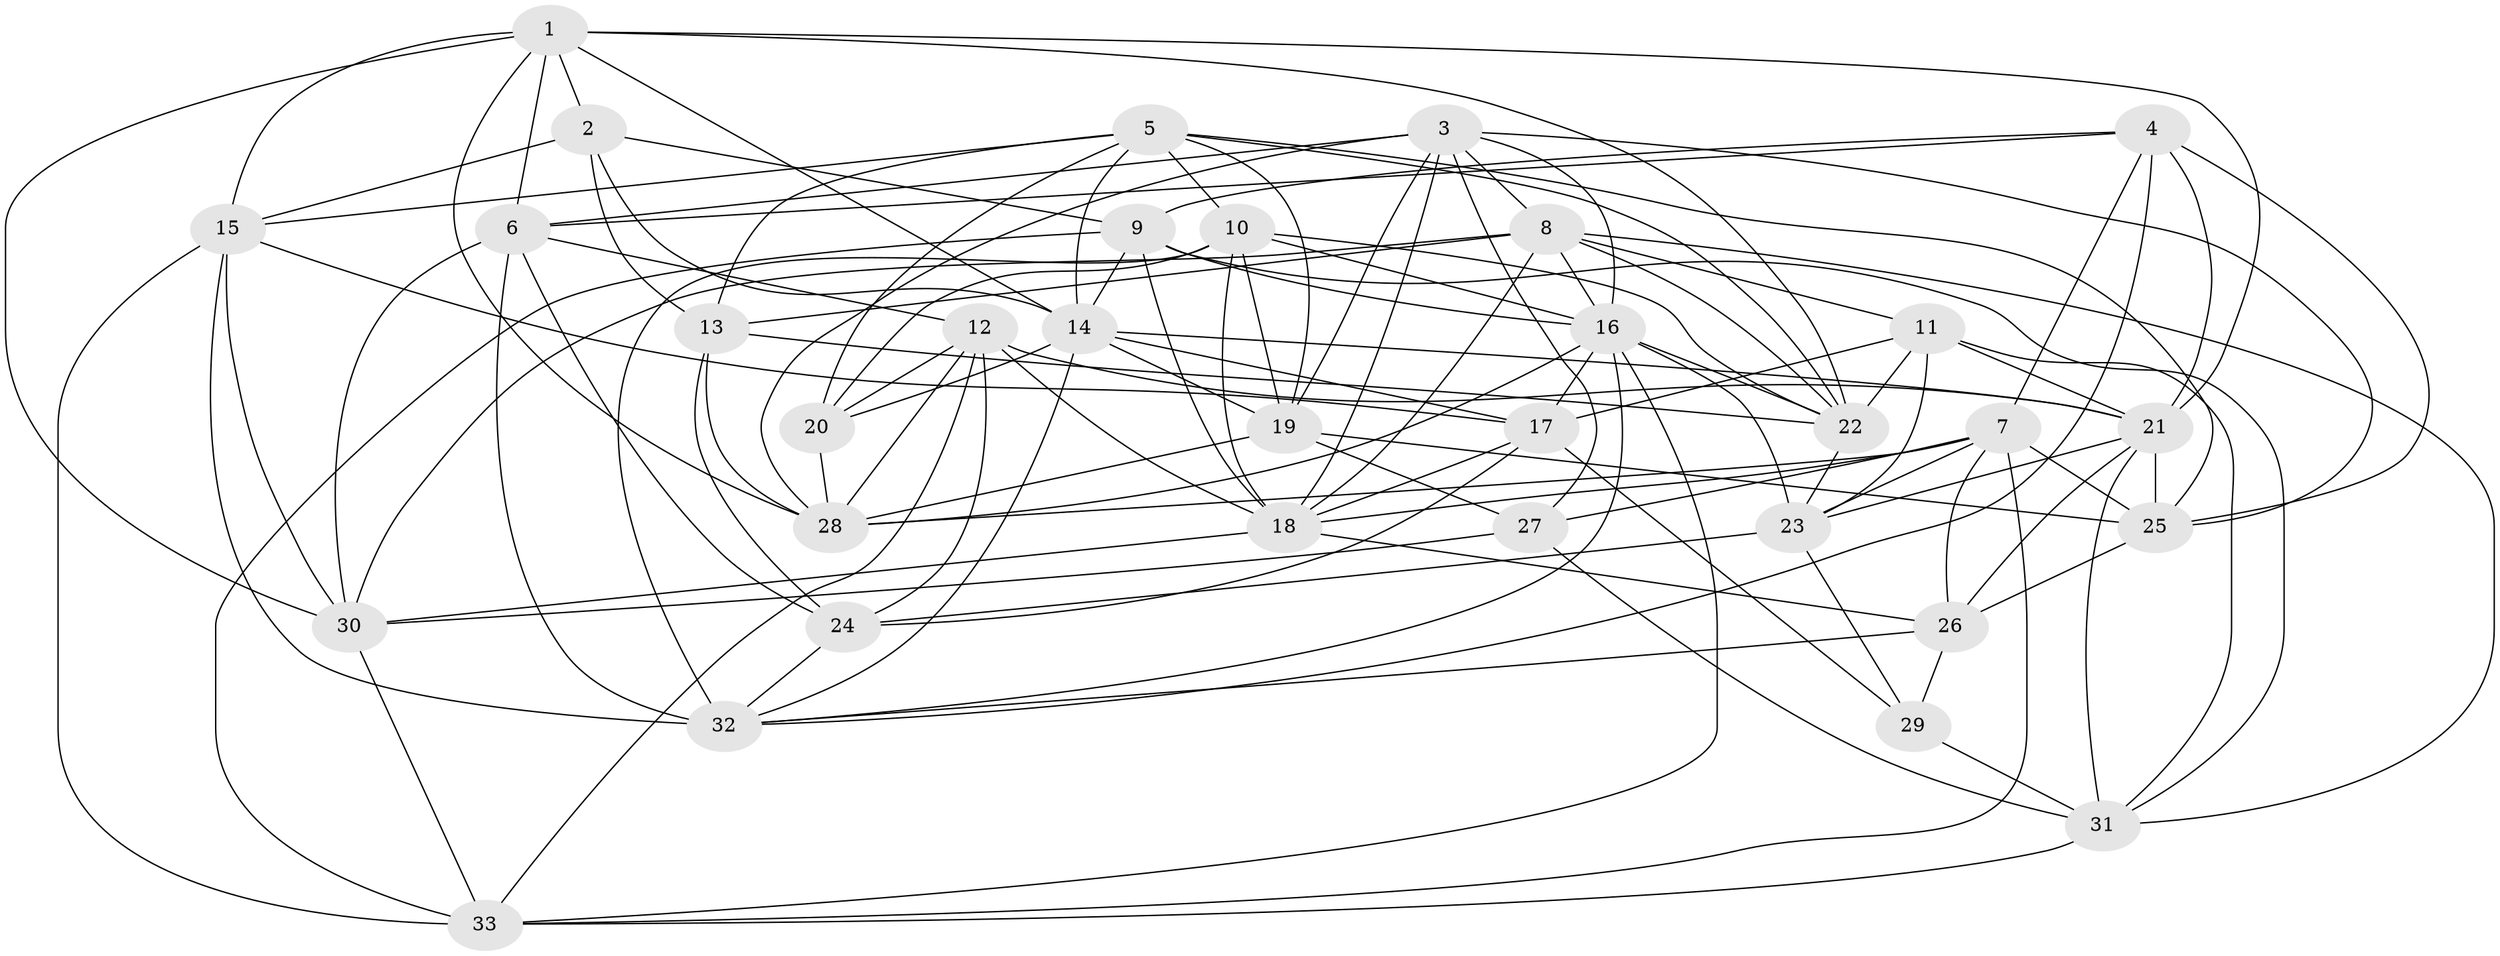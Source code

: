 // original degree distribution, {4: 1.0}
// Generated by graph-tools (version 1.1) at 2025/38/03/04/25 23:38:10]
// undirected, 33 vertices, 117 edges
graph export_dot {
  node [color=gray90,style=filled];
  1;
  2;
  3;
  4;
  5;
  6;
  7;
  8;
  9;
  10;
  11;
  12;
  13;
  14;
  15;
  16;
  17;
  18;
  19;
  20;
  21;
  22;
  23;
  24;
  25;
  26;
  27;
  28;
  29;
  30;
  31;
  32;
  33;
  1 -- 2 [weight=1.0];
  1 -- 6 [weight=1.0];
  1 -- 14 [weight=1.0];
  1 -- 15 [weight=1.0];
  1 -- 21 [weight=1.0];
  1 -- 22 [weight=1.0];
  1 -- 28 [weight=1.0];
  1 -- 30 [weight=1.0];
  2 -- 9 [weight=1.0];
  2 -- 13 [weight=1.0];
  2 -- 14 [weight=1.0];
  2 -- 15 [weight=2.0];
  3 -- 6 [weight=1.0];
  3 -- 8 [weight=1.0];
  3 -- 16 [weight=1.0];
  3 -- 18 [weight=1.0];
  3 -- 19 [weight=1.0];
  3 -- 25 [weight=1.0];
  3 -- 27 [weight=1.0];
  3 -- 28 [weight=1.0];
  4 -- 6 [weight=1.0];
  4 -- 7 [weight=1.0];
  4 -- 9 [weight=2.0];
  4 -- 21 [weight=2.0];
  4 -- 25 [weight=1.0];
  4 -- 32 [weight=1.0];
  5 -- 10 [weight=1.0];
  5 -- 13 [weight=1.0];
  5 -- 14 [weight=1.0];
  5 -- 15 [weight=1.0];
  5 -- 19 [weight=1.0];
  5 -- 20 [weight=1.0];
  5 -- 22 [weight=1.0];
  5 -- 25 [weight=1.0];
  6 -- 12 [weight=1.0];
  6 -- 24 [weight=1.0];
  6 -- 30 [weight=1.0];
  6 -- 32 [weight=2.0];
  7 -- 18 [weight=1.0];
  7 -- 23 [weight=1.0];
  7 -- 25 [weight=1.0];
  7 -- 26 [weight=1.0];
  7 -- 27 [weight=1.0];
  7 -- 28 [weight=1.0];
  7 -- 33 [weight=1.0];
  8 -- 11 [weight=1.0];
  8 -- 13 [weight=1.0];
  8 -- 16 [weight=1.0];
  8 -- 18 [weight=1.0];
  8 -- 22 [weight=1.0];
  8 -- 30 [weight=1.0];
  8 -- 31 [weight=1.0];
  9 -- 14 [weight=1.0];
  9 -- 16 [weight=1.0];
  9 -- 18 [weight=1.0];
  9 -- 31 [weight=1.0];
  9 -- 33 [weight=1.0];
  10 -- 16 [weight=1.0];
  10 -- 18 [weight=1.0];
  10 -- 19 [weight=1.0];
  10 -- 20 [weight=1.0];
  10 -- 22 [weight=1.0];
  10 -- 32 [weight=2.0];
  11 -- 17 [weight=1.0];
  11 -- 21 [weight=1.0];
  11 -- 22 [weight=1.0];
  11 -- 23 [weight=1.0];
  11 -- 31 [weight=1.0];
  12 -- 18 [weight=1.0];
  12 -- 20 [weight=1.0];
  12 -- 21 [weight=1.0];
  12 -- 24 [weight=1.0];
  12 -- 28 [weight=2.0];
  12 -- 33 [weight=1.0];
  13 -- 22 [weight=2.0];
  13 -- 24 [weight=1.0];
  13 -- 28 [weight=2.0];
  14 -- 17 [weight=1.0];
  14 -- 19 [weight=1.0];
  14 -- 20 [weight=2.0];
  14 -- 21 [weight=1.0];
  14 -- 32 [weight=1.0];
  15 -- 17 [weight=1.0];
  15 -- 30 [weight=1.0];
  15 -- 32 [weight=1.0];
  15 -- 33 [weight=1.0];
  16 -- 17 [weight=1.0];
  16 -- 22 [weight=1.0];
  16 -- 23 [weight=1.0];
  16 -- 28 [weight=1.0];
  16 -- 32 [weight=1.0];
  16 -- 33 [weight=1.0];
  17 -- 18 [weight=1.0];
  17 -- 24 [weight=1.0];
  17 -- 29 [weight=2.0];
  18 -- 26 [weight=1.0];
  18 -- 30 [weight=2.0];
  19 -- 25 [weight=2.0];
  19 -- 27 [weight=1.0];
  19 -- 28 [weight=1.0];
  20 -- 28 [weight=1.0];
  21 -- 23 [weight=1.0];
  21 -- 25 [weight=1.0];
  21 -- 26 [weight=1.0];
  21 -- 31 [weight=1.0];
  22 -- 23 [weight=2.0];
  23 -- 24 [weight=1.0];
  23 -- 29 [weight=1.0];
  24 -- 32 [weight=1.0];
  25 -- 26 [weight=3.0];
  26 -- 29 [weight=1.0];
  26 -- 32 [weight=1.0];
  27 -- 30 [weight=2.0];
  27 -- 31 [weight=1.0];
  29 -- 31 [weight=2.0];
  30 -- 33 [weight=2.0];
  31 -- 33 [weight=1.0];
}
